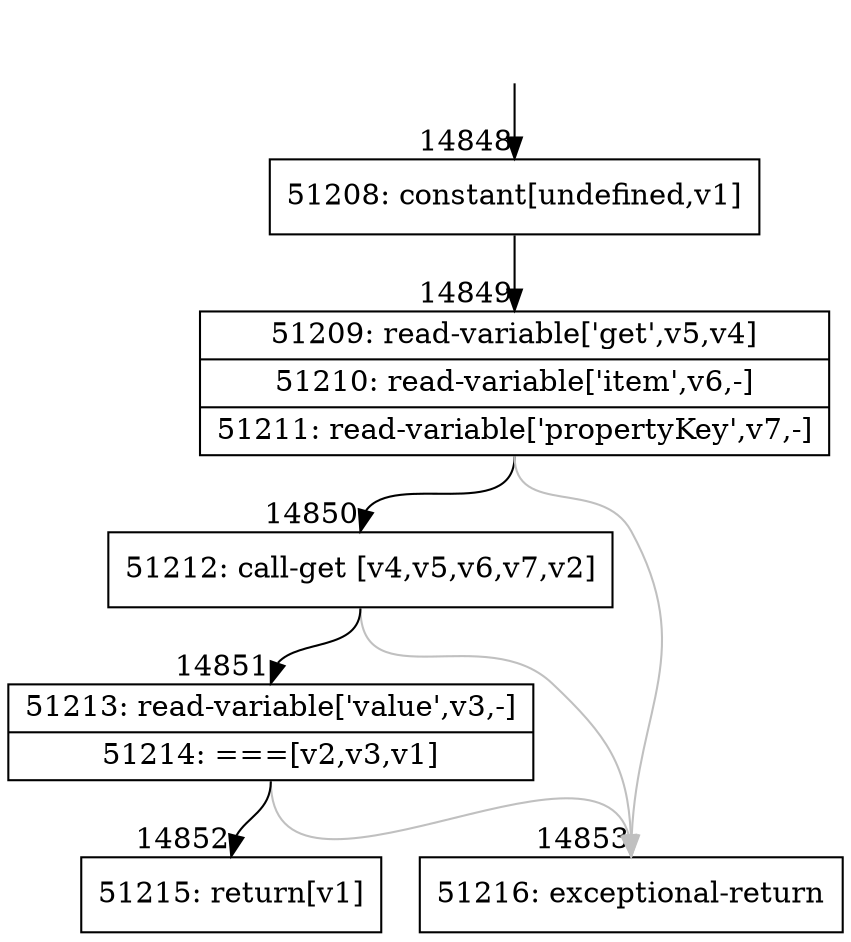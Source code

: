 digraph {
rankdir="TD"
BB_entry1251[shape=none,label=""];
BB_entry1251 -> BB14848 [tailport=s, headport=n, headlabel="    14848"]
BB14848 [shape=record label="{51208: constant[undefined,v1]}" ] 
BB14848 -> BB14849 [tailport=s, headport=n, headlabel="      14849"]
BB14849 [shape=record label="{51209: read-variable['get',v5,v4]|51210: read-variable['item',v6,-]|51211: read-variable['propertyKey',v7,-]}" ] 
BB14849 -> BB14850 [tailport=s, headport=n, headlabel="      14850"]
BB14849 -> BB14853 [tailport=s, headport=n, color=gray, headlabel="      14853"]
BB14850 [shape=record label="{51212: call-get [v4,v5,v6,v7,v2]}" ] 
BB14850 -> BB14851 [tailport=s, headport=n, headlabel="      14851"]
BB14850 -> BB14853 [tailport=s, headport=n, color=gray]
BB14851 [shape=record label="{51213: read-variable['value',v3,-]|51214: ===[v2,v3,v1]}" ] 
BB14851 -> BB14852 [tailport=s, headport=n, headlabel="      14852"]
BB14851 -> BB14853 [tailport=s, headport=n, color=gray]
BB14852 [shape=record label="{51215: return[v1]}" ] 
BB14853 [shape=record label="{51216: exceptional-return}" ] 
//#$~ 27375
}
